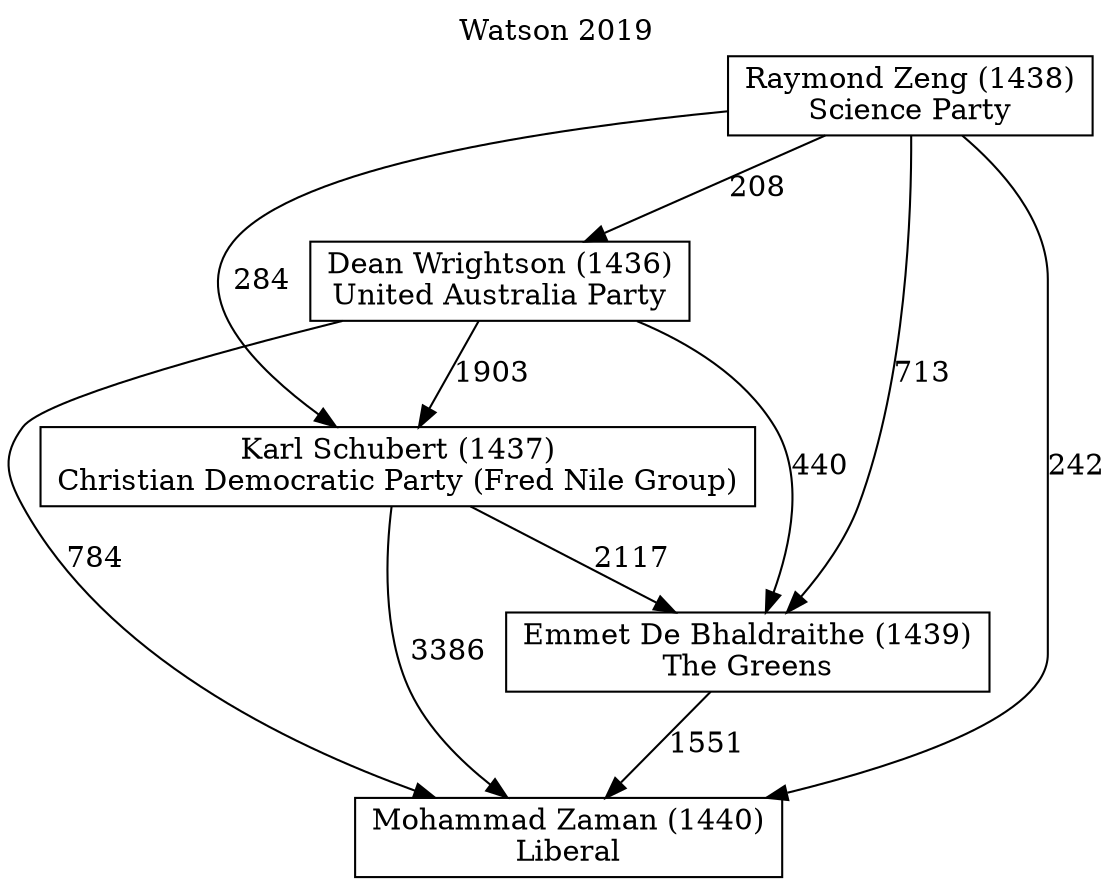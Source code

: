 // House preference flow
digraph "Mohammad Zaman (1440)_Watson_2019" {
	graph [label="Watson 2019" labelloc=t mclimit=10]
	node [shape=box]
	"Mohammad Zaman (1440)" [label="Mohammad Zaman (1440)
Liberal"]
	"Emmet De Bhaldraithe (1439)" [label="Emmet De Bhaldraithe (1439)
The Greens"]
	"Karl Schubert (1437)" [label="Karl Schubert (1437)
Christian Democratic Party (Fred Nile Group)"]
	"Dean Wrightson (1436)" [label="Dean Wrightson (1436)
United Australia Party"]
	"Raymond Zeng (1438)" [label="Raymond Zeng (1438)
Science Party"]
	"Emmet De Bhaldraithe (1439)" -> "Mohammad Zaman (1440)" [label=1551]
	"Karl Schubert (1437)" -> "Emmet De Bhaldraithe (1439)" [label=2117]
	"Dean Wrightson (1436)" -> "Karl Schubert (1437)" [label=1903]
	"Raymond Zeng (1438)" -> "Dean Wrightson (1436)" [label=208]
	"Karl Schubert (1437)" -> "Mohammad Zaman (1440)" [label=3386]
	"Dean Wrightson (1436)" -> "Mohammad Zaman (1440)" [label=784]
	"Raymond Zeng (1438)" -> "Mohammad Zaman (1440)" [label=242]
	"Raymond Zeng (1438)" -> "Karl Schubert (1437)" [label=284]
	"Dean Wrightson (1436)" -> "Emmet De Bhaldraithe (1439)" [label=440]
	"Raymond Zeng (1438)" -> "Emmet De Bhaldraithe (1439)" [label=713]
}
